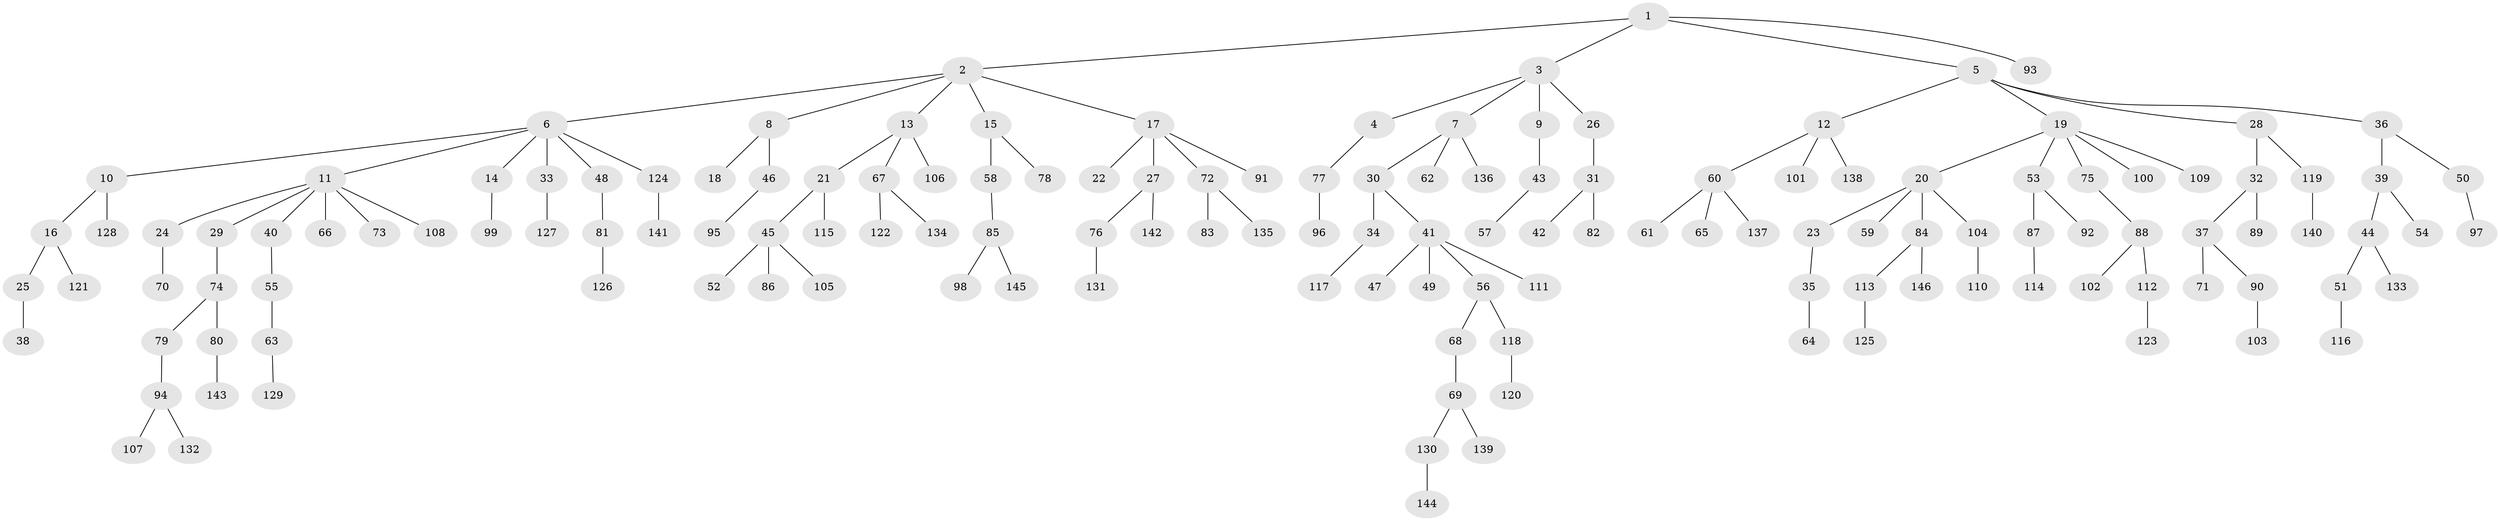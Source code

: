 // Generated by graph-tools (version 1.1) at 2025/15/03/09/25 04:15:32]
// undirected, 146 vertices, 145 edges
graph export_dot {
graph [start="1"]
  node [color=gray90,style=filled];
  1;
  2;
  3;
  4;
  5;
  6;
  7;
  8;
  9;
  10;
  11;
  12;
  13;
  14;
  15;
  16;
  17;
  18;
  19;
  20;
  21;
  22;
  23;
  24;
  25;
  26;
  27;
  28;
  29;
  30;
  31;
  32;
  33;
  34;
  35;
  36;
  37;
  38;
  39;
  40;
  41;
  42;
  43;
  44;
  45;
  46;
  47;
  48;
  49;
  50;
  51;
  52;
  53;
  54;
  55;
  56;
  57;
  58;
  59;
  60;
  61;
  62;
  63;
  64;
  65;
  66;
  67;
  68;
  69;
  70;
  71;
  72;
  73;
  74;
  75;
  76;
  77;
  78;
  79;
  80;
  81;
  82;
  83;
  84;
  85;
  86;
  87;
  88;
  89;
  90;
  91;
  92;
  93;
  94;
  95;
  96;
  97;
  98;
  99;
  100;
  101;
  102;
  103;
  104;
  105;
  106;
  107;
  108;
  109;
  110;
  111;
  112;
  113;
  114;
  115;
  116;
  117;
  118;
  119;
  120;
  121;
  122;
  123;
  124;
  125;
  126;
  127;
  128;
  129;
  130;
  131;
  132;
  133;
  134;
  135;
  136;
  137;
  138;
  139;
  140;
  141;
  142;
  143;
  144;
  145;
  146;
  1 -- 2;
  1 -- 3;
  1 -- 5;
  1 -- 93;
  2 -- 6;
  2 -- 8;
  2 -- 13;
  2 -- 15;
  2 -- 17;
  3 -- 4;
  3 -- 7;
  3 -- 9;
  3 -- 26;
  4 -- 77;
  5 -- 12;
  5 -- 19;
  5 -- 28;
  5 -- 36;
  6 -- 10;
  6 -- 11;
  6 -- 14;
  6 -- 33;
  6 -- 48;
  6 -- 124;
  7 -- 30;
  7 -- 62;
  7 -- 136;
  8 -- 18;
  8 -- 46;
  9 -- 43;
  10 -- 16;
  10 -- 128;
  11 -- 24;
  11 -- 29;
  11 -- 40;
  11 -- 66;
  11 -- 73;
  11 -- 108;
  12 -- 60;
  12 -- 101;
  12 -- 138;
  13 -- 21;
  13 -- 67;
  13 -- 106;
  14 -- 99;
  15 -- 58;
  15 -- 78;
  16 -- 25;
  16 -- 121;
  17 -- 22;
  17 -- 27;
  17 -- 72;
  17 -- 91;
  19 -- 20;
  19 -- 53;
  19 -- 75;
  19 -- 100;
  19 -- 109;
  20 -- 23;
  20 -- 59;
  20 -- 84;
  20 -- 104;
  21 -- 45;
  21 -- 115;
  23 -- 35;
  24 -- 70;
  25 -- 38;
  26 -- 31;
  27 -- 76;
  27 -- 142;
  28 -- 32;
  28 -- 119;
  29 -- 74;
  30 -- 34;
  30 -- 41;
  31 -- 42;
  31 -- 82;
  32 -- 37;
  32 -- 89;
  33 -- 127;
  34 -- 117;
  35 -- 64;
  36 -- 39;
  36 -- 50;
  37 -- 71;
  37 -- 90;
  39 -- 44;
  39 -- 54;
  40 -- 55;
  41 -- 47;
  41 -- 49;
  41 -- 56;
  41 -- 111;
  43 -- 57;
  44 -- 51;
  44 -- 133;
  45 -- 52;
  45 -- 86;
  45 -- 105;
  46 -- 95;
  48 -- 81;
  50 -- 97;
  51 -- 116;
  53 -- 87;
  53 -- 92;
  55 -- 63;
  56 -- 68;
  56 -- 118;
  58 -- 85;
  60 -- 61;
  60 -- 65;
  60 -- 137;
  63 -- 129;
  67 -- 122;
  67 -- 134;
  68 -- 69;
  69 -- 130;
  69 -- 139;
  72 -- 83;
  72 -- 135;
  74 -- 79;
  74 -- 80;
  75 -- 88;
  76 -- 131;
  77 -- 96;
  79 -- 94;
  80 -- 143;
  81 -- 126;
  84 -- 113;
  84 -- 146;
  85 -- 98;
  85 -- 145;
  87 -- 114;
  88 -- 102;
  88 -- 112;
  90 -- 103;
  94 -- 107;
  94 -- 132;
  104 -- 110;
  112 -- 123;
  113 -- 125;
  118 -- 120;
  119 -- 140;
  124 -- 141;
  130 -- 144;
}
